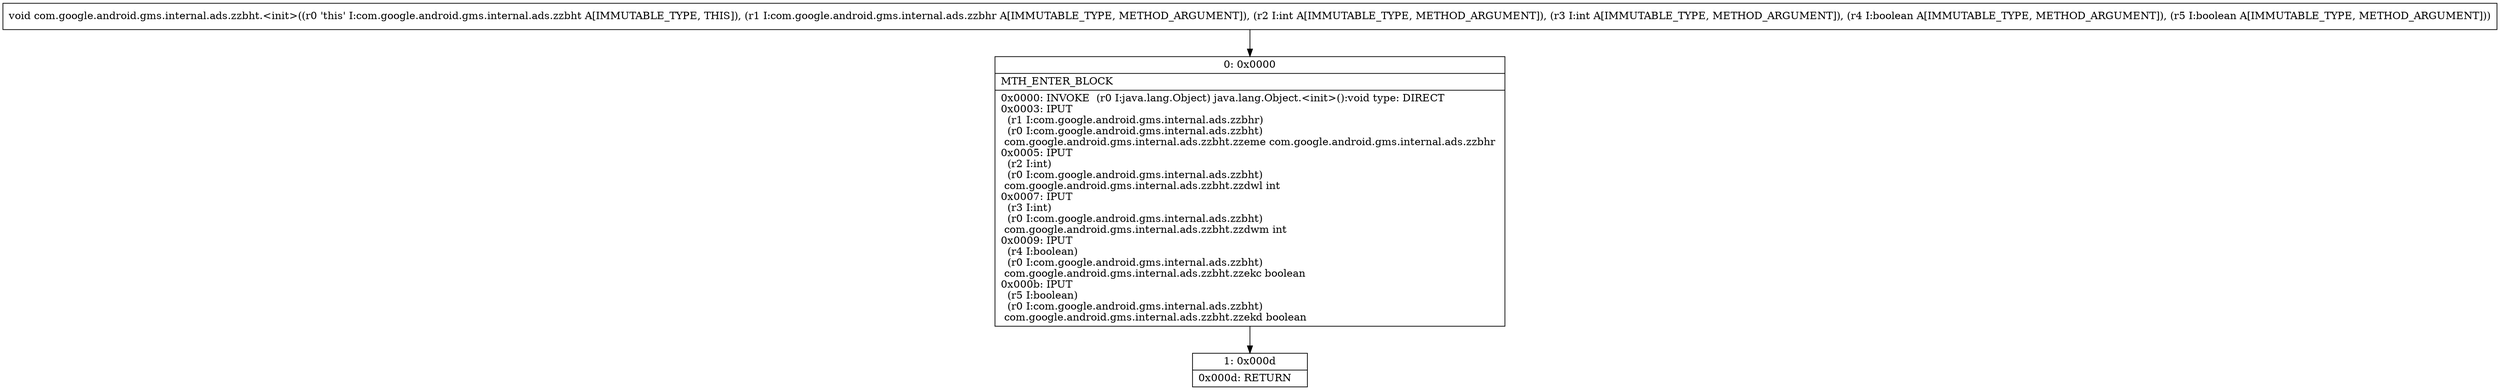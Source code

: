 digraph "CFG forcom.google.android.gms.internal.ads.zzbht.\<init\>(Lcom\/google\/android\/gms\/internal\/ads\/zzbhr;IIZZ)V" {
Node_0 [shape=record,label="{0\:\ 0x0000|MTH_ENTER_BLOCK\l|0x0000: INVOKE  (r0 I:java.lang.Object) java.lang.Object.\<init\>():void type: DIRECT \l0x0003: IPUT  \l  (r1 I:com.google.android.gms.internal.ads.zzbhr)\l  (r0 I:com.google.android.gms.internal.ads.zzbht)\l com.google.android.gms.internal.ads.zzbht.zzeme com.google.android.gms.internal.ads.zzbhr \l0x0005: IPUT  \l  (r2 I:int)\l  (r0 I:com.google.android.gms.internal.ads.zzbht)\l com.google.android.gms.internal.ads.zzbht.zzdwl int \l0x0007: IPUT  \l  (r3 I:int)\l  (r0 I:com.google.android.gms.internal.ads.zzbht)\l com.google.android.gms.internal.ads.zzbht.zzdwm int \l0x0009: IPUT  \l  (r4 I:boolean)\l  (r0 I:com.google.android.gms.internal.ads.zzbht)\l com.google.android.gms.internal.ads.zzbht.zzekc boolean \l0x000b: IPUT  \l  (r5 I:boolean)\l  (r0 I:com.google.android.gms.internal.ads.zzbht)\l com.google.android.gms.internal.ads.zzbht.zzekd boolean \l}"];
Node_1 [shape=record,label="{1\:\ 0x000d|0x000d: RETURN   \l}"];
MethodNode[shape=record,label="{void com.google.android.gms.internal.ads.zzbht.\<init\>((r0 'this' I:com.google.android.gms.internal.ads.zzbht A[IMMUTABLE_TYPE, THIS]), (r1 I:com.google.android.gms.internal.ads.zzbhr A[IMMUTABLE_TYPE, METHOD_ARGUMENT]), (r2 I:int A[IMMUTABLE_TYPE, METHOD_ARGUMENT]), (r3 I:int A[IMMUTABLE_TYPE, METHOD_ARGUMENT]), (r4 I:boolean A[IMMUTABLE_TYPE, METHOD_ARGUMENT]), (r5 I:boolean A[IMMUTABLE_TYPE, METHOD_ARGUMENT])) }"];
MethodNode -> Node_0;
Node_0 -> Node_1;
}

